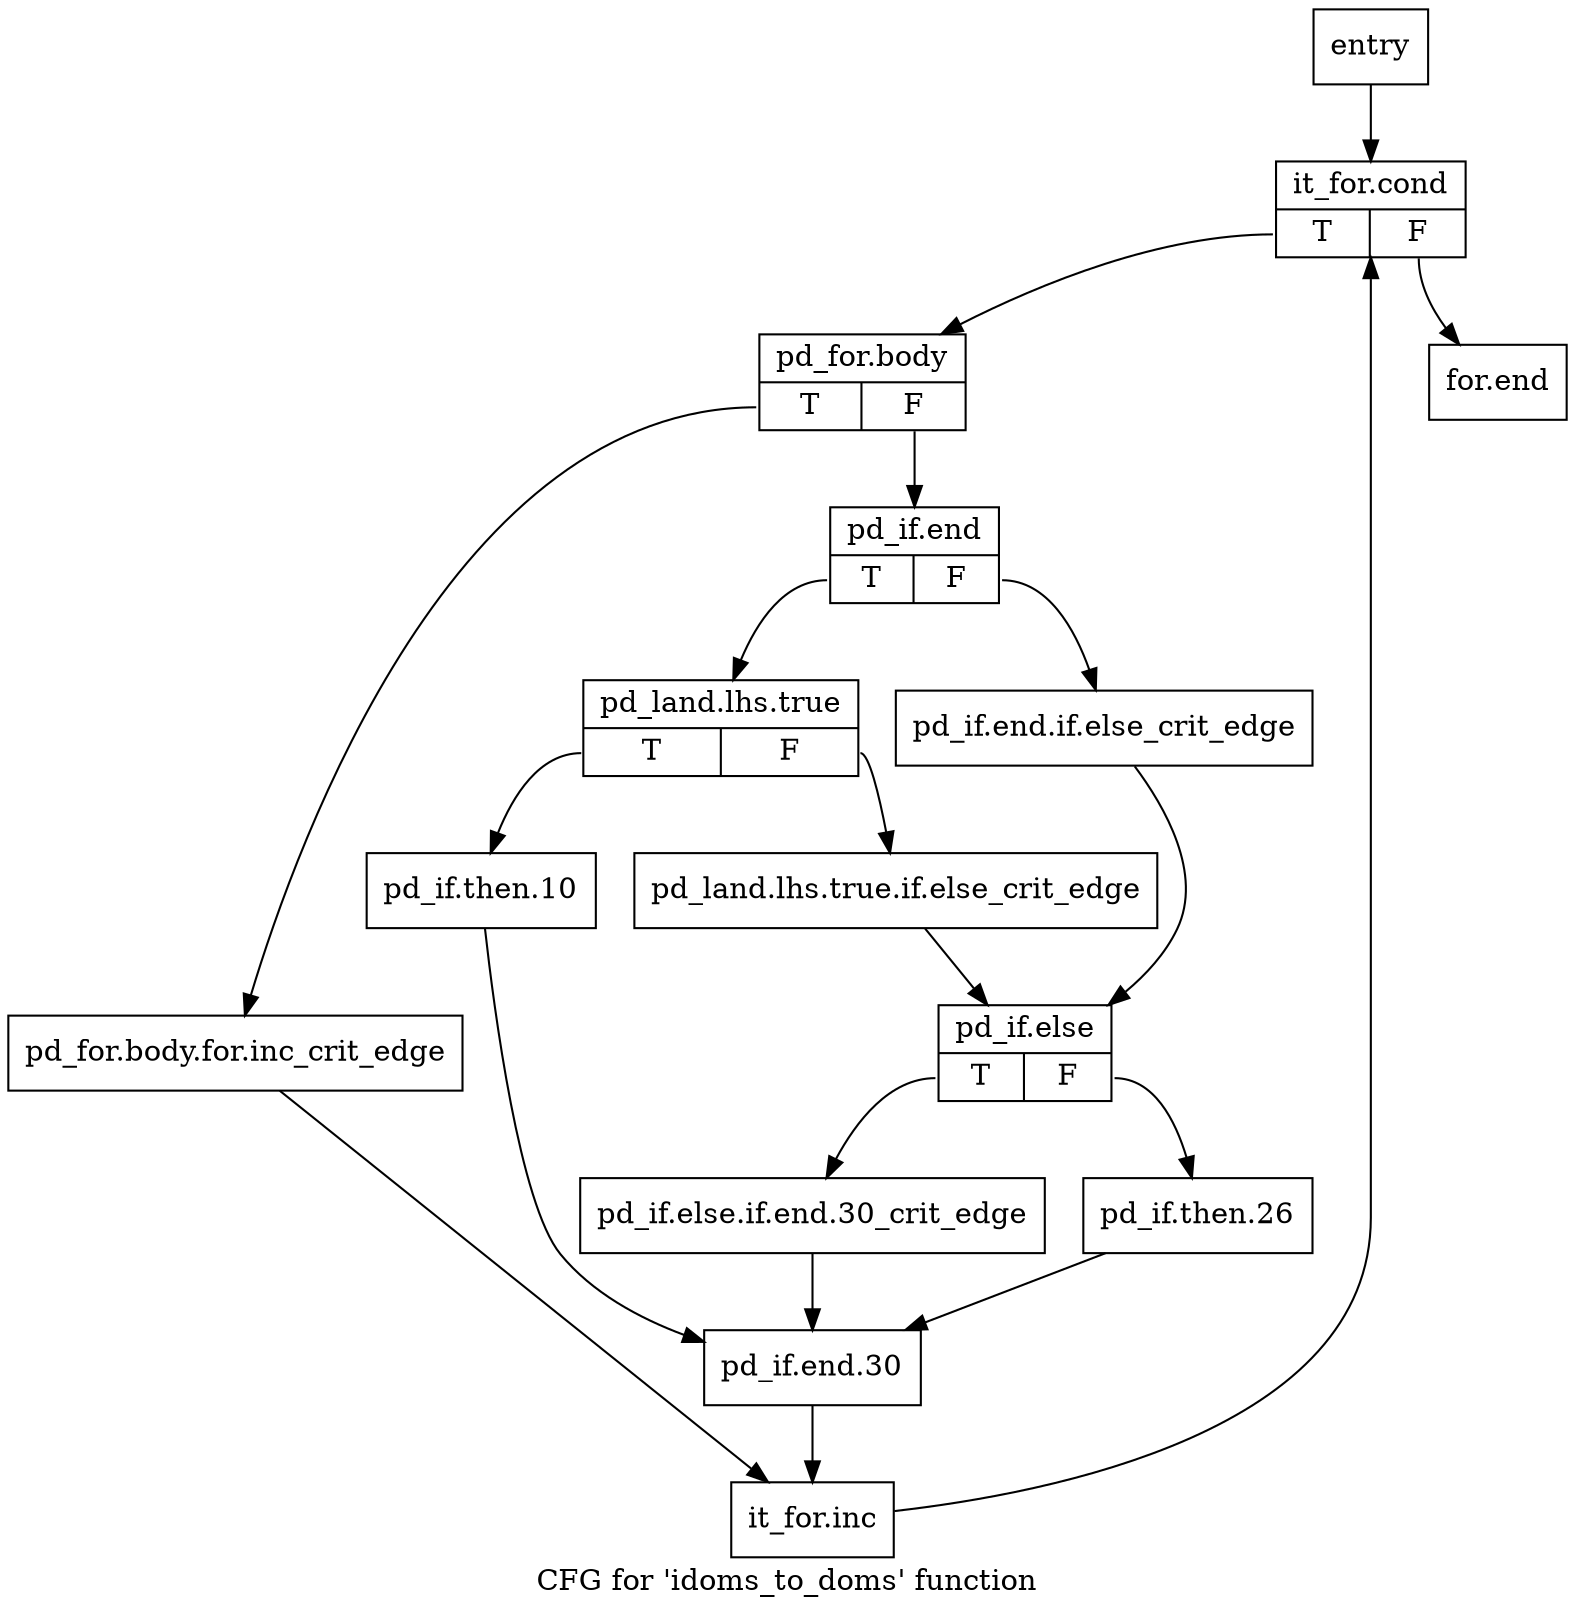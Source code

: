 digraph "CFG for 'idoms_to_doms' function" {
	label="CFG for 'idoms_to_doms' function";

	Node0x3b76be0 [shape=record,label="{entry}"];
	Node0x3b76be0 -> Node0x3b76c30;
	Node0x3b76c30 [shape=record,label="{it_for.cond|{<s0>T|<s1>F}}"];
	Node0x3b76c30:s0 -> Node0x3b76c80;
	Node0x3b76c30:s1 -> Node0x3b77040;
	Node0x3b76c80 [shape=record,label="{pd_for.body|{<s0>T|<s1>F}}"];
	Node0x3b76c80:s0 -> Node0x3b76cd0;
	Node0x3b76c80:s1 -> Node0x3b76d20;
	Node0x3b76cd0 [shape=record,label="{pd_for.body.for.inc_crit_edge}"];
	Node0x3b76cd0 -> Node0x3b76ff0;
	Node0x3b76d20 [shape=record,label="{pd_if.end|{<s0>T|<s1>F}}"];
	Node0x3b76d20:s0 -> Node0x3b76dc0;
	Node0x3b76d20:s1 -> Node0x3b76d70;
	Node0x3b76d70 [shape=record,label="{pd_if.end.if.else_crit_edge}"];
	Node0x3b76d70 -> Node0x3b76eb0;
	Node0x3b76dc0 [shape=record,label="{pd_land.lhs.true|{<s0>T|<s1>F}}"];
	Node0x3b76dc0:s0 -> Node0x3b76e60;
	Node0x3b76dc0:s1 -> Node0x3b76e10;
	Node0x3b76e10 [shape=record,label="{pd_land.lhs.true.if.else_crit_edge}"];
	Node0x3b76e10 -> Node0x3b76eb0;
	Node0x3b76e60 [shape=record,label="{pd_if.then.10}"];
	Node0x3b76e60 -> Node0x3b76fa0;
	Node0x3b76eb0 [shape=record,label="{pd_if.else|{<s0>T|<s1>F}}"];
	Node0x3b76eb0:s0 -> Node0x3b76f00;
	Node0x3b76eb0:s1 -> Node0x3b76f50;
	Node0x3b76f00 [shape=record,label="{pd_if.else.if.end.30_crit_edge}"];
	Node0x3b76f00 -> Node0x3b76fa0;
	Node0x3b76f50 [shape=record,label="{pd_if.then.26}"];
	Node0x3b76f50 -> Node0x3b76fa0;
	Node0x3b76fa0 [shape=record,label="{pd_if.end.30}"];
	Node0x3b76fa0 -> Node0x3b76ff0;
	Node0x3b76ff0 [shape=record,label="{it_for.inc}"];
	Node0x3b76ff0 -> Node0x3b76c30;
	Node0x3b77040 [shape=record,label="{for.end}"];
}
